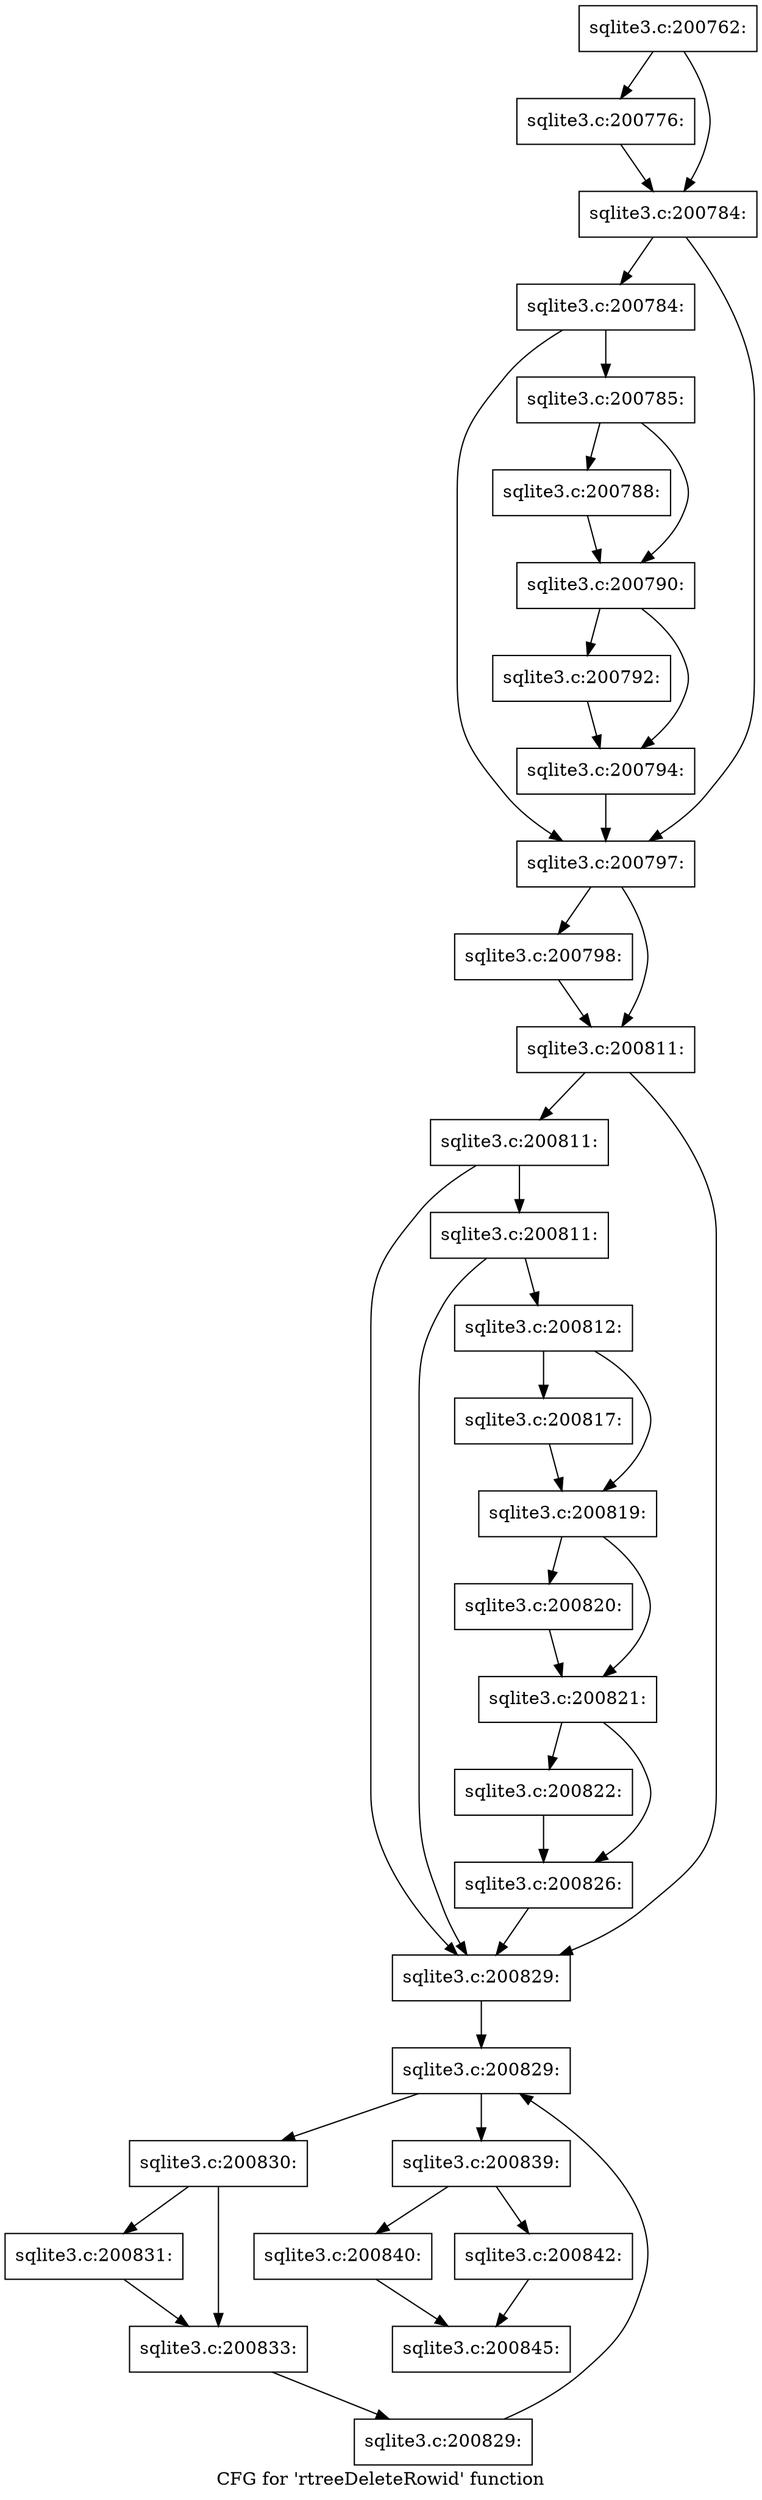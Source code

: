 digraph "CFG for 'rtreeDeleteRowid' function" {
	label="CFG for 'rtreeDeleteRowid' function";

	Node0x55c0fb5aa830 [shape=record,label="{sqlite3.c:200762:}"];
	Node0x55c0fb5aa830 -> Node0x55c0fb5b36d0;
	Node0x55c0fb5aa830 -> Node0x55c0fb5b3720;
	Node0x55c0fb5b36d0 [shape=record,label="{sqlite3.c:200776:}"];
	Node0x55c0fb5b36d0 -> Node0x55c0fb5b3720;
	Node0x55c0fb5b3720 [shape=record,label="{sqlite3.c:200784:}"];
	Node0x55c0fb5b3720 -> Node0x55c0fb5b4080;
	Node0x55c0fb5b3720 -> Node0x55c0fb5b4030;
	Node0x55c0fb5b4080 [shape=record,label="{sqlite3.c:200784:}"];
	Node0x55c0fb5b4080 -> Node0x55c0fb5b3fe0;
	Node0x55c0fb5b4080 -> Node0x55c0fb5b4030;
	Node0x55c0fb5b3fe0 [shape=record,label="{sqlite3.c:200785:}"];
	Node0x55c0fb5b3fe0 -> Node0x55c0fb5b4d80;
	Node0x55c0fb5b3fe0 -> Node0x55c0fb5b4dd0;
	Node0x55c0fb5b4d80 [shape=record,label="{sqlite3.c:200788:}"];
	Node0x55c0fb5b4d80 -> Node0x55c0fb5b4dd0;
	Node0x55c0fb5b4dd0 [shape=record,label="{sqlite3.c:200790:}"];
	Node0x55c0fb5b4dd0 -> Node0x55c0f6e96010;
	Node0x55c0fb5b4dd0 -> Node0x55c0fb5b58c0;
	Node0x55c0f6e96010 [shape=record,label="{sqlite3.c:200792:}"];
	Node0x55c0f6e96010 -> Node0x55c0fb5b58c0;
	Node0x55c0fb5b58c0 [shape=record,label="{sqlite3.c:200794:}"];
	Node0x55c0fb5b58c0 -> Node0x55c0fb5b4030;
	Node0x55c0fb5b4030 [shape=record,label="{sqlite3.c:200797:}"];
	Node0x55c0fb5b4030 -> Node0x55c0fb5b63d0;
	Node0x55c0fb5b4030 -> Node0x55c0fb5b6420;
	Node0x55c0fb5b63d0 [shape=record,label="{sqlite3.c:200798:}"];
	Node0x55c0fb5b63d0 -> Node0x55c0fb5b6420;
	Node0x55c0fb5b6420 [shape=record,label="{sqlite3.c:200811:}"];
	Node0x55c0fb5b6420 -> Node0x55c0fb5b7300;
	Node0x55c0fb5b6420 -> Node0x55c0fb5b7230;
	Node0x55c0fb5b7300 [shape=record,label="{sqlite3.c:200811:}"];
	Node0x55c0fb5b7300 -> Node0x55c0fb5b7280;
	Node0x55c0fb5b7300 -> Node0x55c0fb5b7230;
	Node0x55c0fb5b7280 [shape=record,label="{sqlite3.c:200811:}"];
	Node0x55c0fb5b7280 -> Node0x55c0fb5b71e0;
	Node0x55c0fb5b7280 -> Node0x55c0fb5b7230;
	Node0x55c0fb5b71e0 [shape=record,label="{sqlite3.c:200812:}"];
	Node0x55c0fb5b71e0 -> Node0x55c0fb5b9020;
	Node0x55c0fb5b71e0 -> Node0x55c0fb5b9070;
	Node0x55c0fb5b9020 [shape=record,label="{sqlite3.c:200817:}"];
	Node0x55c0fb5b9020 -> Node0x55c0fb5b9070;
	Node0x55c0fb5b9070 [shape=record,label="{sqlite3.c:200819:}"];
	Node0x55c0fb5b9070 -> Node0x55c0f6e95f70;
	Node0x55c0fb5b9070 -> Node0x55c0fb5b9b40;
	Node0x55c0f6e95f70 [shape=record,label="{sqlite3.c:200820:}"];
	Node0x55c0f6e95f70 -> Node0x55c0fb5b9b40;
	Node0x55c0fb5b9b40 [shape=record,label="{sqlite3.c:200821:}"];
	Node0x55c0fb5b9b40 -> Node0x55c0fb5ba6b0;
	Node0x55c0fb5b9b40 -> Node0x55c0fb5ba700;
	Node0x55c0fb5ba6b0 [shape=record,label="{sqlite3.c:200822:}"];
	Node0x55c0fb5ba6b0 -> Node0x55c0fb5ba700;
	Node0x55c0fb5ba700 [shape=record,label="{sqlite3.c:200826:}"];
	Node0x55c0fb5ba700 -> Node0x55c0fb5b7230;
	Node0x55c0fb5b7230 [shape=record,label="{sqlite3.c:200829:}"];
	Node0x55c0fb5b7230 -> Node0x55c0fb5bbc00;
	Node0x55c0fb5bbc00 [shape=record,label="{sqlite3.c:200829:}"];
	Node0x55c0fb5bbc00 -> Node0x55c0fb5bbd40;
	Node0x55c0fb5bbc00 -> Node0x55c0f6e0a790;
	Node0x55c0fb5bbd40 [shape=record,label="{sqlite3.c:200830:}"];
	Node0x55c0fb5bbd40 -> Node0x55c0fb5bc010;
	Node0x55c0fb5bbd40 -> Node0x55c0fb5bc060;
	Node0x55c0fb5bc010 [shape=record,label="{sqlite3.c:200831:}"];
	Node0x55c0fb5bc010 -> Node0x55c0fb5bc060;
	Node0x55c0fb5bc060 [shape=record,label="{sqlite3.c:200833:}"];
	Node0x55c0fb5bc060 -> Node0x55c0fb5bbcb0;
	Node0x55c0fb5bbcb0 [shape=record,label="{sqlite3.c:200829:}"];
	Node0x55c0fb5bbcb0 -> Node0x55c0fb5bbc00;
	Node0x55c0f6e0a790 [shape=record,label="{sqlite3.c:200839:}"];
	Node0x55c0f6e0a790 -> Node0x55c0f6e96100;
	Node0x55c0f6e0a790 -> Node0x55c0fb5bd7e0;
	Node0x55c0f6e96100 [shape=record,label="{sqlite3.c:200840:}"];
	Node0x55c0f6e96100 -> Node0x55c0fb5bca10;
	Node0x55c0fb5bd7e0 [shape=record,label="{sqlite3.c:200842:}"];
	Node0x55c0fb5bd7e0 -> Node0x55c0fb5bca10;
	Node0x55c0fb5bca10 [shape=record,label="{sqlite3.c:200845:}"];
}
